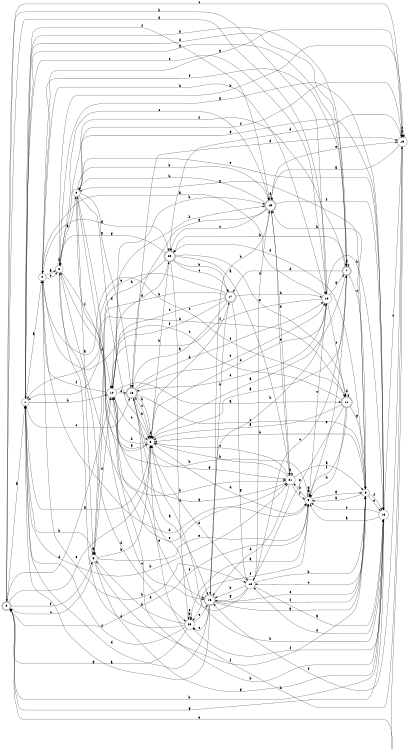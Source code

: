 digraph n19_4 {
__start0 [label="" shape="none"];

rankdir=LR;
size="8,5";

s0 [style="rounded,filled", color="black", fillcolor="white" shape="doublecircle", label="0"];
s1 [style="filled", color="black", fillcolor="white" shape="circle", label="1"];
s2 [style="filled", color="black", fillcolor="white" shape="circle", label="2"];
s3 [style="filled", color="black", fillcolor="white" shape="circle", label="3"];
s4 [style="filled", color="black", fillcolor="white" shape="circle", label="4"];
s5 [style="filled", color="black", fillcolor="white" shape="circle", label="5"];
s6 [style="filled", color="black", fillcolor="white" shape="circle", label="6"];
s7 [style="rounded,filled", color="black", fillcolor="white" shape="doublecircle", label="7"];
s8 [style="filled", color="black", fillcolor="white" shape="circle", label="8"];
s9 [style="filled", color="black", fillcolor="white" shape="circle", label="9"];
s10 [style="filled", color="black", fillcolor="white" shape="circle", label="10"];
s11 [style="rounded,filled", color="black", fillcolor="white" shape="doublecircle", label="11"];
s12 [style="filled", color="black", fillcolor="white" shape="circle", label="12"];
s13 [style="filled", color="black", fillcolor="white" shape="circle", label="13"];
s14 [style="filled", color="black", fillcolor="white" shape="circle", label="14"];
s15 [style="rounded,filled", color="black", fillcolor="white" shape="doublecircle", label="15"];
s16 [style="rounded,filled", color="black", fillcolor="white" shape="doublecircle", label="16"];
s17 [style="rounded,filled", color="black", fillcolor="white" shape="doublecircle", label="17"];
s18 [style="rounded,filled", color="black", fillcolor="white" shape="doublecircle", label="18"];
s19 [style="filled", color="black", fillcolor="white" shape="circle", label="19"];
s20 [style="rounded,filled", color="black", fillcolor="white" shape="doublecircle", label="20"];
s21 [style="filled", color="black", fillcolor="white" shape="circle", label="21"];
s22 [style="filled", color="black", fillcolor="white" shape="circle", label="22"];
s0 -> s1 [label="a"];
s0 -> s13 [label="b"];
s0 -> s19 [label="c"];
s0 -> s14 [label="d"];
s0 -> s6 [label="e"];
s0 -> s5 [label="f"];
s0 -> s13 [label="g"];
s0 -> s10 [label="h"];
s1 -> s2 [label="a"];
s1 -> s21 [label="b"];
s1 -> s18 [label="c"];
s1 -> s7 [label="d"];
s1 -> s10 [label="e"];
s1 -> s15 [label="f"];
s1 -> s7 [label="g"];
s1 -> s14 [label="h"];
s2 -> s3 [label="a"];
s2 -> s12 [label="b"];
s2 -> s11 [label="c"];
s2 -> s9 [label="d"];
s2 -> s3 [label="e"];
s2 -> s7 [label="f"];
s2 -> s20 [label="g"];
s2 -> s10 [label="h"];
s3 -> s4 [label="a"];
s3 -> s19 [label="b"];
s3 -> s15 [label="c"];
s3 -> s22 [label="d"];
s3 -> s21 [label="e"];
s3 -> s14 [label="f"];
s3 -> s13 [label="g"];
s3 -> s3 [label="h"];
s4 -> s5 [label="a"];
s4 -> s15 [label="b"];
s4 -> s16 [label="c"];
s4 -> s6 [label="d"];
s4 -> s13 [label="e"];
s4 -> s19 [label="f"];
s4 -> s18 [label="g"];
s4 -> s21 [label="h"];
s5 -> s5 [label="a"];
s5 -> s6 [label="b"];
s5 -> s0 [label="c"];
s5 -> s14 [label="d"];
s5 -> s9 [label="e"];
s5 -> s8 [label="f"];
s5 -> s13 [label="g"];
s5 -> s1 [label="h"];
s6 -> s7 [label="a"];
s6 -> s14 [label="b"];
s6 -> s18 [label="c"];
s6 -> s9 [label="d"];
s6 -> s6 [label="e"];
s6 -> s3 [label="f"];
s6 -> s1 [label="g"];
s6 -> s20 [label="h"];
s7 -> s6 [label="a"];
s7 -> s1 [label="b"];
s7 -> s8 [label="c"];
s7 -> s17 [label="d"];
s7 -> s9 [label="e"];
s7 -> s3 [label="f"];
s7 -> s7 [label="g"];
s7 -> s20 [label="h"];
s8 -> s9 [label="a"];
s8 -> s6 [label="b"];
s8 -> s12 [label="c"];
s8 -> s20 [label="d"];
s8 -> s13 [label="e"];
s8 -> s13 [label="f"];
s8 -> s4 [label="g"];
s8 -> s15 [label="h"];
s9 -> s8 [label="a"];
s9 -> s4 [label="b"];
s9 -> s10 [label="c"];
s9 -> s0 [label="d"];
s9 -> s9 [label="e"];
s9 -> s22 [label="f"];
s9 -> s9 [label="g"];
s9 -> s21 [label="h"];
s10 -> s2 [label="a"];
s10 -> s6 [label="b"];
s10 -> s11 [label="c"];
s10 -> s0 [label="d"];
s10 -> s18 [label="e"];
s10 -> s14 [label="f"];
s10 -> s7 [label="g"];
s10 -> s13 [label="h"];
s11 -> s6 [label="a"];
s11 -> s1 [label="b"];
s11 -> s2 [label="c"];
s11 -> s11 [label="d"];
s11 -> s12 [label="e"];
s11 -> s9 [label="f"];
s11 -> s8 [label="g"];
s11 -> s9 [label="h"];
s12 -> s13 [label="a"];
s12 -> s16 [label="b"];
s12 -> s7 [label="c"];
s12 -> s15 [label="d"];
s12 -> s6 [label="e"];
s12 -> s18 [label="f"];
s12 -> s16 [label="g"];
s12 -> s8 [label="h"];
s13 -> s9 [label="a"];
s13 -> s14 [label="b"];
s13 -> s19 [label="c"];
s13 -> s12 [label="d"];
s13 -> s9 [label="e"];
s13 -> s22 [label="f"];
s13 -> s4 [label="g"];
s13 -> s6 [label="h"];
s14 -> s11 [label="a"];
s14 -> s15 [label="b"];
s14 -> s6 [label="c"];
s14 -> s18 [label="d"];
s14 -> s16 [label="e"];
s14 -> s2 [label="f"];
s14 -> s6 [label="g"];
s14 -> s15 [label="h"];
s15 -> s15 [label="a"];
s15 -> s16 [label="b"];
s15 -> s20 [label="c"];
s15 -> s21 [label="d"];
s15 -> s19 [label="e"];
s15 -> s13 [label="f"];
s15 -> s18 [label="g"];
s15 -> s4 [label="h"];
s16 -> s1 [label="a"];
s16 -> s17 [label="b"];
s16 -> s22 [label="c"];
s16 -> s1 [label="d"];
s16 -> s8 [label="e"];
s16 -> s8 [label="f"];
s16 -> s8 [label="g"];
s16 -> s10 [label="h"];
s17 -> s18 [label="a"];
s17 -> s5 [label="b"];
s17 -> s14 [label="c"];
s17 -> s6 [label="d"];
s17 -> s1 [label="e"];
s17 -> s14 [label="f"];
s17 -> s12 [label="g"];
s17 -> s10 [label="h"];
s18 -> s16 [label="a"];
s18 -> s6 [label="b"];
s18 -> s8 [label="c"];
s18 -> s19 [label="d"];
s18 -> s10 [label="e"];
s18 -> s10 [label="f"];
s18 -> s21 [label="g"];
s18 -> s6 [label="h"];
s19 -> s15 [label="a"];
s19 -> s19 [label="b"];
s19 -> s19 [label="c"];
s19 -> s20 [label="d"];
s19 -> s0 [label="e"];
s19 -> s16 [label="f"];
s19 -> s2 [label="g"];
s19 -> s6 [label="h"];
s20 -> s21 [label="a"];
s20 -> s17 [label="b"];
s20 -> s17 [label="c"];
s20 -> s14 [label="d"];
s20 -> s11 [label="e"];
s20 -> s22 [label="f"];
s20 -> s3 [label="g"];
s20 -> s5 [label="h"];
s21 -> s8 [label="a"];
s21 -> s21 [label="b"];
s21 -> s6 [label="c"];
s21 -> s16 [label="d"];
s21 -> s15 [label="e"];
s21 -> s9 [label="f"];
s21 -> s14 [label="g"];
s21 -> s6 [label="h"];
s22 -> s9 [label="a"];
s22 -> s22 [label="b"];
s22 -> s16 [label="c"];
s22 -> s3 [label="d"];
s22 -> s22 [label="e"];
s22 -> s1 [label="f"];
s22 -> s0 [label="g"];
s22 -> s5 [label="h"];

}